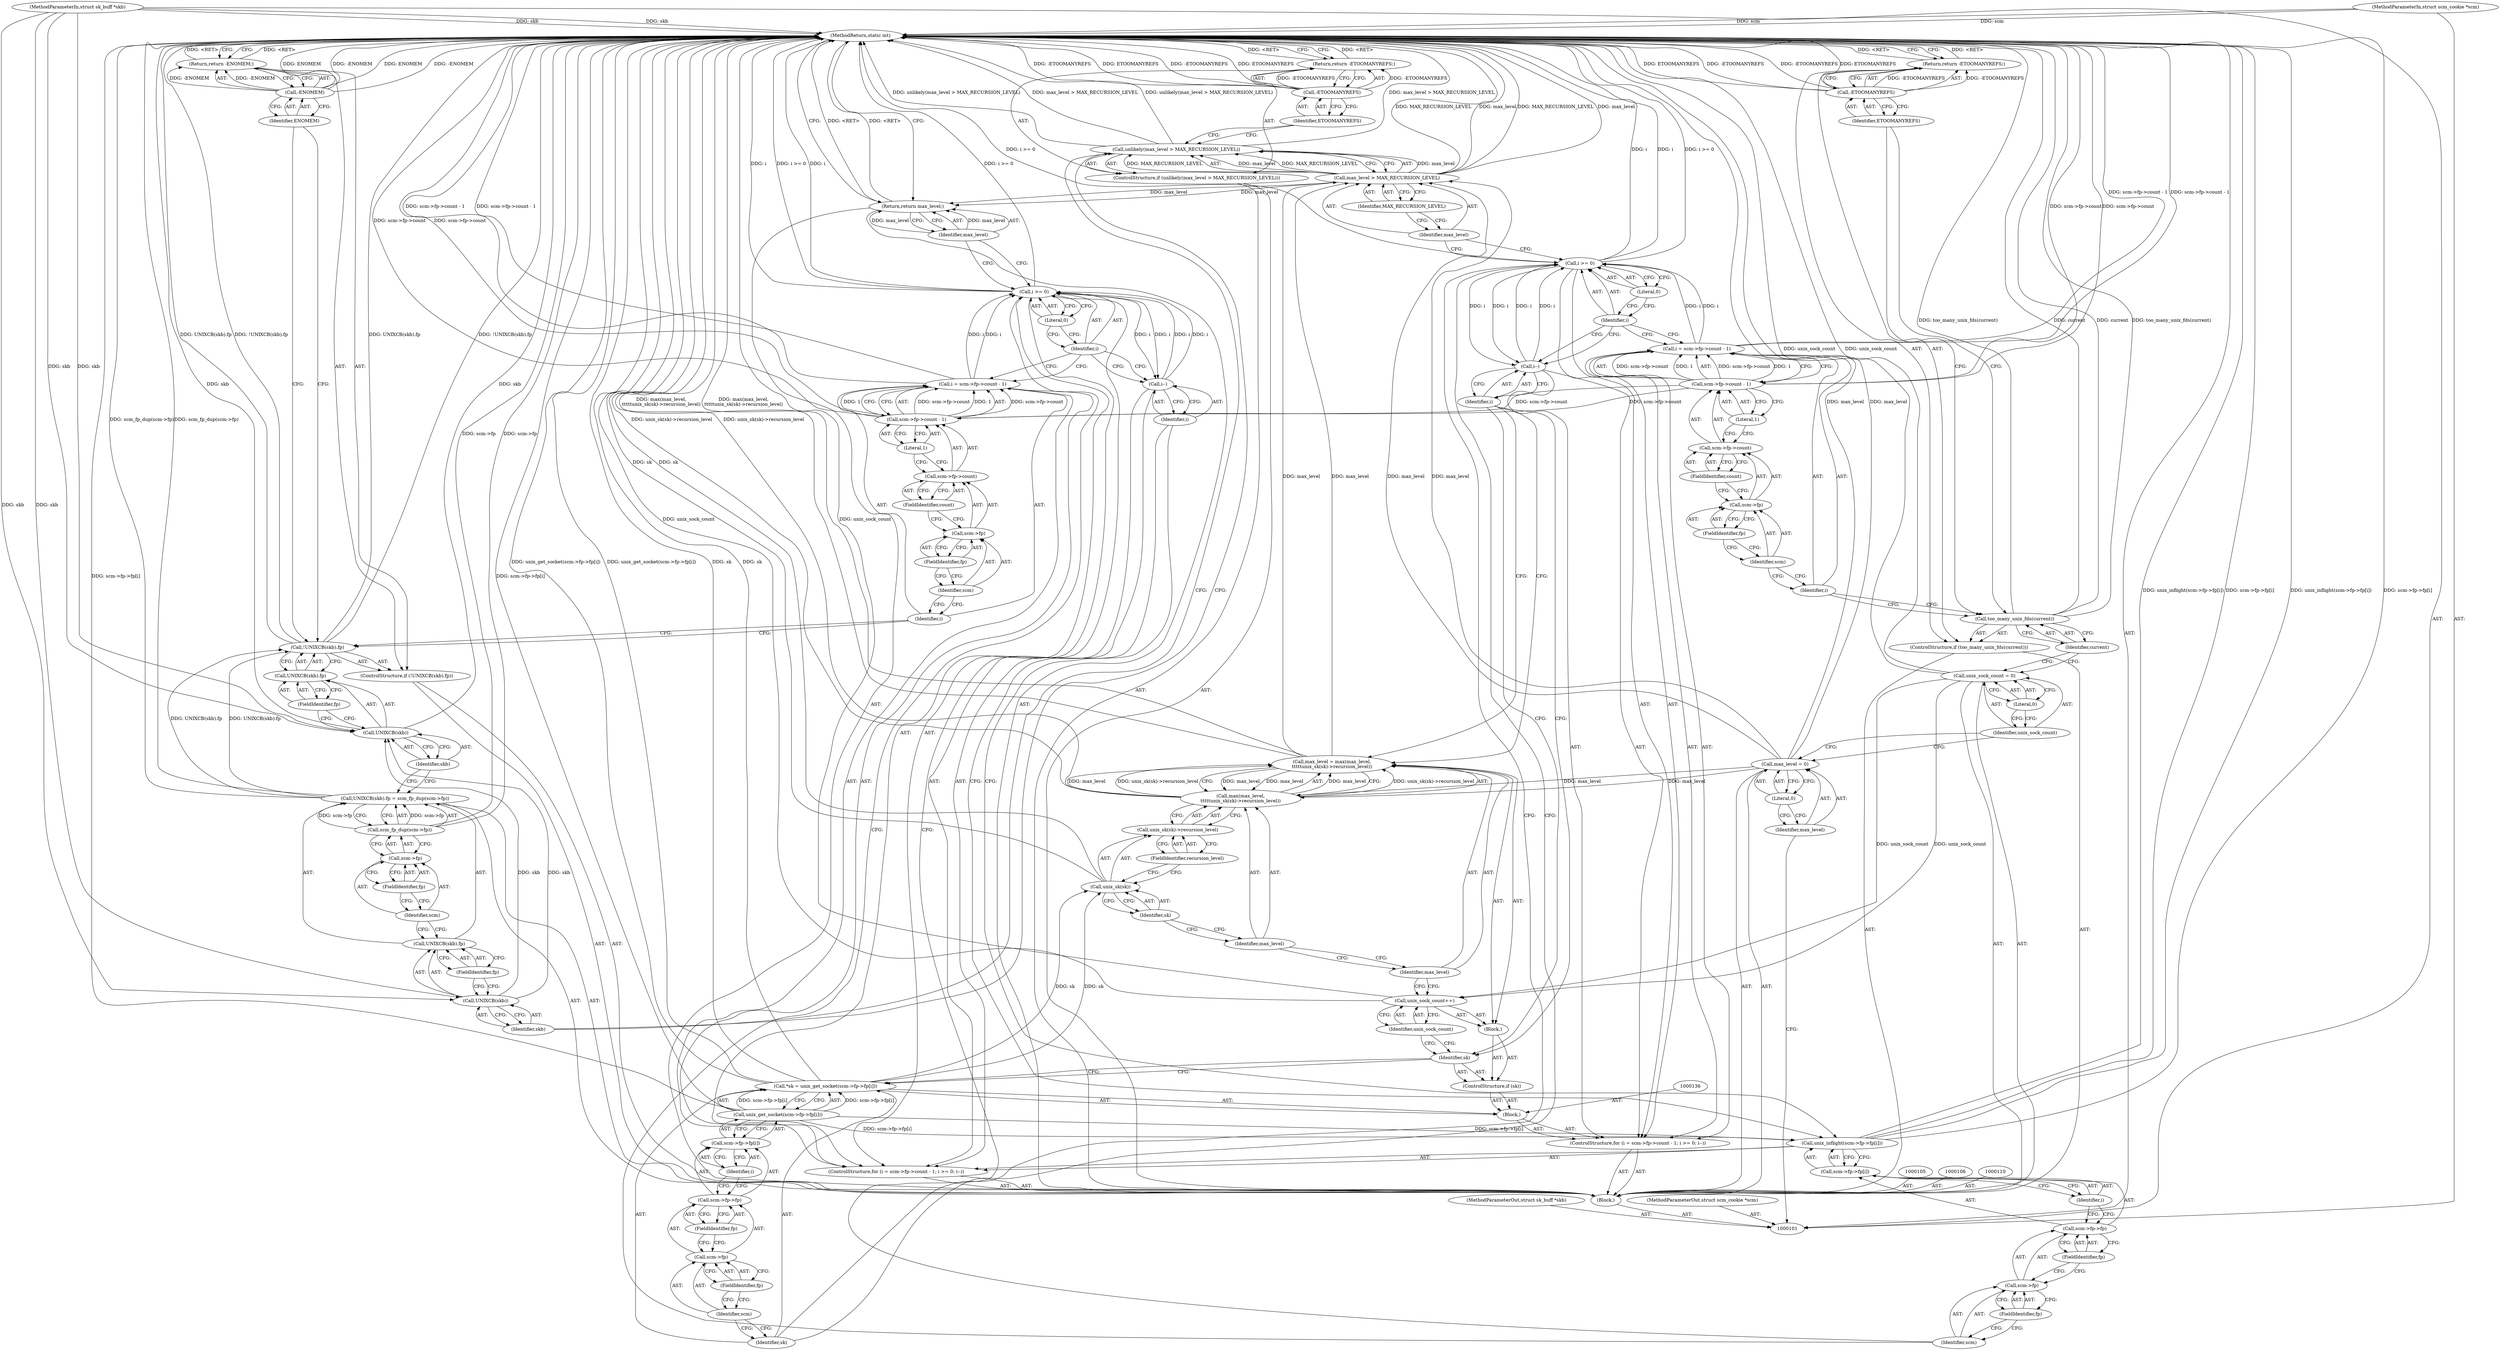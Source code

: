 digraph "0_linux_712f4aad406bb1ed67f3f98d04c044191f0ff593" {
"1000211" [label="(MethodReturn,static int)"];
"1000102" [label="(MethodParameterIn,struct scm_cookie *scm)"];
"1000305" [label="(MethodParameterOut,struct scm_cookie *scm)"];
"1000103" [label="(MethodParameterIn,struct sk_buff *skb)"];
"1000306" [label="(MethodParameterOut,struct sk_buff *skb)"];
"1000123" [label="(Call,scm->fp->count - 1)"];
"1000124" [label="(Call,scm->fp->count)"];
"1000125" [label="(Call,scm->fp)"];
"1000126" [label="(Identifier,scm)"];
"1000127" [label="(FieldIdentifier,fp)"];
"1000120" [label="(ControlStructure,for (i = scm->fp->count - 1; i >= 0; i--))"];
"1000128" [label="(FieldIdentifier,count)"];
"1000129" [label="(Literal,1)"];
"1000130" [label="(Call,i >= 0)"];
"1000131" [label="(Identifier,i)"];
"1000132" [label="(Literal,0)"];
"1000133" [label="(Call,i--)"];
"1000134" [label="(Identifier,i)"];
"1000121" [label="(Call,i = scm->fp->count - 1)"];
"1000122" [label="(Identifier,i)"];
"1000137" [label="(Call,*sk = unix_get_socket(scm->fp->fp[i]))"];
"1000138" [label="(Identifier,sk)"];
"1000139" [label="(Call,unix_get_socket(scm->fp->fp[i]))"];
"1000135" [label="(Block,)"];
"1000140" [label="(Call,scm->fp->fp[i])"];
"1000141" [label="(Call,scm->fp->fp)"];
"1000142" [label="(Call,scm->fp)"];
"1000143" [label="(Identifier,scm)"];
"1000144" [label="(FieldIdentifier,fp)"];
"1000145" [label="(FieldIdentifier,fp)"];
"1000146" [label="(Identifier,i)"];
"1000149" [label="(Block,)"];
"1000147" [label="(ControlStructure,if (sk))"];
"1000148" [label="(Identifier,sk)"];
"1000150" [label="(Call,unix_sock_count++)"];
"1000151" [label="(Identifier,unix_sock_count)"];
"1000154" [label="(Call,max(max_level,\n\t\t\t\t\tunix_sk(sk)->recursion_level))"];
"1000155" [label="(Identifier,max_level)"];
"1000152" [label="(Call,max_level = max(max_level,\n\t\t\t\t\tunix_sk(sk)->recursion_level))"];
"1000153" [label="(Identifier,max_level)"];
"1000158" [label="(Identifier,sk)"];
"1000159" [label="(FieldIdentifier,recursion_level)"];
"1000156" [label="(Call,unix_sk(sk)->recursion_level)"];
"1000157" [label="(Call,unix_sk(sk))"];
"1000160" [label="(ControlStructure,if (unlikely(max_level > MAX_RECURSION_LEVEL)))"];
"1000162" [label="(Call,max_level > MAX_RECURSION_LEVEL)"];
"1000163" [label="(Identifier,max_level)"];
"1000164" [label="(Identifier,MAX_RECURSION_LEVEL)"];
"1000161" [label="(Call,unlikely(max_level > MAX_RECURSION_LEVEL))"];
"1000104" [label="(Block,)"];
"1000167" [label="(Identifier,ETOOMANYREFS)"];
"1000165" [label="(Return,return -ETOOMANYREFS;)"];
"1000166" [label="(Call,-ETOOMANYREFS)"];
"1000168" [label="(Call,UNIXCB(skb).fp = scm_fp_dup(scm->fp))"];
"1000169" [label="(Call,UNIXCB(skb).fp)"];
"1000170" [label="(Call,UNIXCB(skb))"];
"1000172" [label="(FieldIdentifier,fp)"];
"1000173" [label="(Call,scm_fp_dup(scm->fp))"];
"1000174" [label="(Call,scm->fp)"];
"1000175" [label="(Identifier,scm)"];
"1000176" [label="(FieldIdentifier,fp)"];
"1000171" [label="(Identifier,skb)"];
"1000181" [label="(Identifier,skb)"];
"1000182" [label="(FieldIdentifier,fp)"];
"1000177" [label="(ControlStructure,if (!UNIXCB(skb).fp))"];
"1000178" [label="(Call,!UNIXCB(skb).fp)"];
"1000179" [label="(Call,UNIXCB(skb).fp)"];
"1000180" [label="(Call,UNIXCB(skb))"];
"1000184" [label="(Call,-ENOMEM)"];
"1000185" [label="(Identifier,ENOMEM)"];
"1000183" [label="(Return,return -ENOMEM;)"];
"1000186" [label="(ControlStructure,for (i = scm->fp->count - 1; i >= 0; i--))"];
"1000189" [label="(Call,scm->fp->count - 1)"];
"1000190" [label="(Call,scm->fp->count)"];
"1000191" [label="(Call,scm->fp)"];
"1000192" [label="(Identifier,scm)"];
"1000193" [label="(FieldIdentifier,fp)"];
"1000194" [label="(FieldIdentifier,count)"];
"1000195" [label="(Literal,1)"];
"1000196" [label="(Call,i >= 0)"];
"1000197" [label="(Identifier,i)"];
"1000198" [label="(Literal,0)"];
"1000199" [label="(Call,i--)"];
"1000200" [label="(Identifier,i)"];
"1000187" [label="(Call,i = scm->fp->count - 1)"];
"1000188" [label="(Identifier,i)"];
"1000202" [label="(Call,scm->fp->fp[i])"];
"1000203" [label="(Call,scm->fp->fp)"];
"1000204" [label="(Call,scm->fp)"];
"1000205" [label="(Identifier,scm)"];
"1000201" [label="(Call,unix_inflight(scm->fp->fp[i]))"];
"1000206" [label="(FieldIdentifier,fp)"];
"1000207" [label="(FieldIdentifier,fp)"];
"1000208" [label="(Identifier,i)"];
"1000209" [label="(Return,return max_level;)"];
"1000210" [label="(Identifier,max_level)"];
"1000107" [label="(Call,max_level = 0)"];
"1000108" [label="(Identifier,max_level)"];
"1000109" [label="(Literal,0)"];
"1000113" [label="(Literal,0)"];
"1000111" [label="(Call,unix_sock_count = 0)"];
"1000112" [label="(Identifier,unix_sock_count)"];
"1000114" [label="(ControlStructure,if (too_many_unix_fds(current)))"];
"1000116" [label="(Identifier,current)"];
"1000115" [label="(Call,too_many_unix_fds(current))"];
"1000119" [label="(Identifier,ETOOMANYREFS)"];
"1000117" [label="(Return,return -ETOOMANYREFS;)"];
"1000118" [label="(Call,-ETOOMANYREFS)"];
"1000211" -> "1000101"  [label="AST: "];
"1000211" -> "1000117"  [label="CFG: "];
"1000211" -> "1000165"  [label="CFG: "];
"1000211" -> "1000183"  [label="CFG: "];
"1000211" -> "1000209"  [label="CFG: "];
"1000165" -> "1000211"  [label="DDG: <RET>"];
"1000183" -> "1000211"  [label="DDG: <RET>"];
"1000178" -> "1000211"  [label="DDG: !UNIXCB(skb).fp"];
"1000178" -> "1000211"  [label="DDG: UNIXCB(skb).fp"];
"1000201" -> "1000211"  [label="DDG: unix_inflight(scm->fp->fp[i])"];
"1000201" -> "1000211"  [label="DDG: scm->fp->fp[i]"];
"1000107" -> "1000211"  [label="DDG: max_level"];
"1000184" -> "1000211"  [label="DDG: ENOMEM"];
"1000184" -> "1000211"  [label="DDG: -ENOMEM"];
"1000189" -> "1000211"  [label="DDG: scm->fp->count"];
"1000187" -> "1000211"  [label="DDG: scm->fp->count - 1"];
"1000180" -> "1000211"  [label="DDG: skb"];
"1000118" -> "1000211"  [label="DDG: -ETOOMANYREFS"];
"1000118" -> "1000211"  [label="DDG: ETOOMANYREFS"];
"1000152" -> "1000211"  [label="DDG: max(max_level,\n\t\t\t\t\tunix_sk(sk)->recursion_level)"];
"1000168" -> "1000211"  [label="DDG: scm_fp_dup(scm->fp)"];
"1000130" -> "1000211"  [label="DDG: i >= 0"];
"1000130" -> "1000211"  [label="DDG: i"];
"1000162" -> "1000211"  [label="DDG: MAX_RECURSION_LEVEL"];
"1000162" -> "1000211"  [label="DDG: max_level"];
"1000150" -> "1000211"  [label="DDG: unix_sock_count"];
"1000121" -> "1000211"  [label="DDG: scm->fp->count - 1"];
"1000137" -> "1000211"  [label="DDG: unix_get_socket(scm->fp->fp[i])"];
"1000137" -> "1000211"  [label="DDG: sk"];
"1000166" -> "1000211"  [label="DDG: -ETOOMANYREFS"];
"1000166" -> "1000211"  [label="DDG: ETOOMANYREFS"];
"1000139" -> "1000211"  [label="DDG: scm->fp->fp[i]"];
"1000157" -> "1000211"  [label="DDG: sk"];
"1000103" -> "1000211"  [label="DDG: skb"];
"1000115" -> "1000211"  [label="DDG: too_many_unix_fds(current)"];
"1000115" -> "1000211"  [label="DDG: current"];
"1000102" -> "1000211"  [label="DDG: scm"];
"1000111" -> "1000211"  [label="DDG: unix_sock_count"];
"1000196" -> "1000211"  [label="DDG: i"];
"1000196" -> "1000211"  [label="DDG: i >= 0"];
"1000154" -> "1000211"  [label="DDG: unix_sk(sk)->recursion_level"];
"1000161" -> "1000211"  [label="DDG: max_level > MAX_RECURSION_LEVEL"];
"1000161" -> "1000211"  [label="DDG: unlikely(max_level > MAX_RECURSION_LEVEL)"];
"1000173" -> "1000211"  [label="DDG: scm->fp"];
"1000123" -> "1000211"  [label="DDG: scm->fp->count"];
"1000209" -> "1000211"  [label="DDG: <RET>"];
"1000117" -> "1000211"  [label="DDG: <RET>"];
"1000102" -> "1000101"  [label="AST: "];
"1000102" -> "1000211"  [label="DDG: scm"];
"1000305" -> "1000101"  [label="AST: "];
"1000103" -> "1000101"  [label="AST: "];
"1000103" -> "1000211"  [label="DDG: skb"];
"1000103" -> "1000170"  [label="DDG: skb"];
"1000103" -> "1000180"  [label="DDG: skb"];
"1000306" -> "1000101"  [label="AST: "];
"1000123" -> "1000121"  [label="AST: "];
"1000123" -> "1000129"  [label="CFG: "];
"1000124" -> "1000123"  [label="AST: "];
"1000129" -> "1000123"  [label="AST: "];
"1000121" -> "1000123"  [label="CFG: "];
"1000123" -> "1000211"  [label="DDG: scm->fp->count"];
"1000123" -> "1000121"  [label="DDG: scm->fp->count"];
"1000123" -> "1000121"  [label="DDG: 1"];
"1000123" -> "1000189"  [label="DDG: scm->fp->count"];
"1000124" -> "1000123"  [label="AST: "];
"1000124" -> "1000128"  [label="CFG: "];
"1000125" -> "1000124"  [label="AST: "];
"1000128" -> "1000124"  [label="AST: "];
"1000129" -> "1000124"  [label="CFG: "];
"1000125" -> "1000124"  [label="AST: "];
"1000125" -> "1000127"  [label="CFG: "];
"1000126" -> "1000125"  [label="AST: "];
"1000127" -> "1000125"  [label="AST: "];
"1000128" -> "1000125"  [label="CFG: "];
"1000126" -> "1000125"  [label="AST: "];
"1000126" -> "1000122"  [label="CFG: "];
"1000127" -> "1000126"  [label="CFG: "];
"1000127" -> "1000125"  [label="AST: "];
"1000127" -> "1000126"  [label="CFG: "];
"1000125" -> "1000127"  [label="CFG: "];
"1000120" -> "1000104"  [label="AST: "];
"1000121" -> "1000120"  [label="AST: "];
"1000130" -> "1000120"  [label="AST: "];
"1000133" -> "1000120"  [label="AST: "];
"1000135" -> "1000120"  [label="AST: "];
"1000128" -> "1000124"  [label="AST: "];
"1000128" -> "1000125"  [label="CFG: "];
"1000124" -> "1000128"  [label="CFG: "];
"1000129" -> "1000123"  [label="AST: "];
"1000129" -> "1000124"  [label="CFG: "];
"1000123" -> "1000129"  [label="CFG: "];
"1000130" -> "1000120"  [label="AST: "];
"1000130" -> "1000132"  [label="CFG: "];
"1000131" -> "1000130"  [label="AST: "];
"1000132" -> "1000130"  [label="AST: "];
"1000138" -> "1000130"  [label="CFG: "];
"1000163" -> "1000130"  [label="CFG: "];
"1000130" -> "1000211"  [label="DDG: i >= 0"];
"1000130" -> "1000211"  [label="DDG: i"];
"1000133" -> "1000130"  [label="DDG: i"];
"1000121" -> "1000130"  [label="DDG: i"];
"1000130" -> "1000133"  [label="DDG: i"];
"1000131" -> "1000130"  [label="AST: "];
"1000131" -> "1000121"  [label="CFG: "];
"1000131" -> "1000133"  [label="CFG: "];
"1000132" -> "1000131"  [label="CFG: "];
"1000132" -> "1000130"  [label="AST: "];
"1000132" -> "1000131"  [label="CFG: "];
"1000130" -> "1000132"  [label="CFG: "];
"1000133" -> "1000120"  [label="AST: "];
"1000133" -> "1000134"  [label="CFG: "];
"1000134" -> "1000133"  [label="AST: "];
"1000131" -> "1000133"  [label="CFG: "];
"1000133" -> "1000130"  [label="DDG: i"];
"1000130" -> "1000133"  [label="DDG: i"];
"1000134" -> "1000133"  [label="AST: "];
"1000134" -> "1000152"  [label="CFG: "];
"1000134" -> "1000148"  [label="CFG: "];
"1000133" -> "1000134"  [label="CFG: "];
"1000121" -> "1000120"  [label="AST: "];
"1000121" -> "1000123"  [label="CFG: "];
"1000122" -> "1000121"  [label="AST: "];
"1000123" -> "1000121"  [label="AST: "];
"1000131" -> "1000121"  [label="CFG: "];
"1000121" -> "1000211"  [label="DDG: scm->fp->count - 1"];
"1000123" -> "1000121"  [label="DDG: scm->fp->count"];
"1000123" -> "1000121"  [label="DDG: 1"];
"1000121" -> "1000130"  [label="DDG: i"];
"1000122" -> "1000121"  [label="AST: "];
"1000122" -> "1000115"  [label="CFG: "];
"1000126" -> "1000122"  [label="CFG: "];
"1000137" -> "1000135"  [label="AST: "];
"1000137" -> "1000139"  [label="CFG: "];
"1000138" -> "1000137"  [label="AST: "];
"1000139" -> "1000137"  [label="AST: "];
"1000148" -> "1000137"  [label="CFG: "];
"1000137" -> "1000211"  [label="DDG: unix_get_socket(scm->fp->fp[i])"];
"1000137" -> "1000211"  [label="DDG: sk"];
"1000139" -> "1000137"  [label="DDG: scm->fp->fp[i]"];
"1000137" -> "1000157"  [label="DDG: sk"];
"1000138" -> "1000137"  [label="AST: "];
"1000138" -> "1000130"  [label="CFG: "];
"1000143" -> "1000138"  [label="CFG: "];
"1000139" -> "1000137"  [label="AST: "];
"1000139" -> "1000140"  [label="CFG: "];
"1000140" -> "1000139"  [label="AST: "];
"1000137" -> "1000139"  [label="CFG: "];
"1000139" -> "1000211"  [label="DDG: scm->fp->fp[i]"];
"1000139" -> "1000137"  [label="DDG: scm->fp->fp[i]"];
"1000139" -> "1000201"  [label="DDG: scm->fp->fp[i]"];
"1000135" -> "1000120"  [label="AST: "];
"1000136" -> "1000135"  [label="AST: "];
"1000137" -> "1000135"  [label="AST: "];
"1000147" -> "1000135"  [label="AST: "];
"1000140" -> "1000139"  [label="AST: "];
"1000140" -> "1000146"  [label="CFG: "];
"1000141" -> "1000140"  [label="AST: "];
"1000146" -> "1000140"  [label="AST: "];
"1000139" -> "1000140"  [label="CFG: "];
"1000141" -> "1000140"  [label="AST: "];
"1000141" -> "1000145"  [label="CFG: "];
"1000142" -> "1000141"  [label="AST: "];
"1000145" -> "1000141"  [label="AST: "];
"1000146" -> "1000141"  [label="CFG: "];
"1000142" -> "1000141"  [label="AST: "];
"1000142" -> "1000144"  [label="CFG: "];
"1000143" -> "1000142"  [label="AST: "];
"1000144" -> "1000142"  [label="AST: "];
"1000145" -> "1000142"  [label="CFG: "];
"1000143" -> "1000142"  [label="AST: "];
"1000143" -> "1000138"  [label="CFG: "];
"1000144" -> "1000143"  [label="CFG: "];
"1000144" -> "1000142"  [label="AST: "];
"1000144" -> "1000143"  [label="CFG: "];
"1000142" -> "1000144"  [label="CFG: "];
"1000145" -> "1000141"  [label="AST: "];
"1000145" -> "1000142"  [label="CFG: "];
"1000141" -> "1000145"  [label="CFG: "];
"1000146" -> "1000140"  [label="AST: "];
"1000146" -> "1000141"  [label="CFG: "];
"1000140" -> "1000146"  [label="CFG: "];
"1000149" -> "1000147"  [label="AST: "];
"1000150" -> "1000149"  [label="AST: "];
"1000152" -> "1000149"  [label="AST: "];
"1000147" -> "1000135"  [label="AST: "];
"1000148" -> "1000147"  [label="AST: "];
"1000149" -> "1000147"  [label="AST: "];
"1000148" -> "1000147"  [label="AST: "];
"1000148" -> "1000137"  [label="CFG: "];
"1000151" -> "1000148"  [label="CFG: "];
"1000134" -> "1000148"  [label="CFG: "];
"1000150" -> "1000149"  [label="AST: "];
"1000150" -> "1000151"  [label="CFG: "];
"1000151" -> "1000150"  [label="AST: "];
"1000153" -> "1000150"  [label="CFG: "];
"1000150" -> "1000211"  [label="DDG: unix_sock_count"];
"1000111" -> "1000150"  [label="DDG: unix_sock_count"];
"1000151" -> "1000150"  [label="AST: "];
"1000151" -> "1000148"  [label="CFG: "];
"1000150" -> "1000151"  [label="CFG: "];
"1000154" -> "1000152"  [label="AST: "];
"1000154" -> "1000156"  [label="CFG: "];
"1000155" -> "1000154"  [label="AST: "];
"1000156" -> "1000154"  [label="AST: "];
"1000152" -> "1000154"  [label="CFG: "];
"1000154" -> "1000211"  [label="DDG: unix_sk(sk)->recursion_level"];
"1000154" -> "1000152"  [label="DDG: max_level"];
"1000154" -> "1000152"  [label="DDG: unix_sk(sk)->recursion_level"];
"1000107" -> "1000154"  [label="DDG: max_level"];
"1000152" -> "1000154"  [label="DDG: max_level"];
"1000155" -> "1000154"  [label="AST: "];
"1000155" -> "1000153"  [label="CFG: "];
"1000158" -> "1000155"  [label="CFG: "];
"1000152" -> "1000149"  [label="AST: "];
"1000152" -> "1000154"  [label="CFG: "];
"1000153" -> "1000152"  [label="AST: "];
"1000154" -> "1000152"  [label="AST: "];
"1000134" -> "1000152"  [label="CFG: "];
"1000152" -> "1000211"  [label="DDG: max(max_level,\n\t\t\t\t\tunix_sk(sk)->recursion_level)"];
"1000154" -> "1000152"  [label="DDG: max_level"];
"1000154" -> "1000152"  [label="DDG: unix_sk(sk)->recursion_level"];
"1000152" -> "1000154"  [label="DDG: max_level"];
"1000152" -> "1000162"  [label="DDG: max_level"];
"1000153" -> "1000152"  [label="AST: "];
"1000153" -> "1000150"  [label="CFG: "];
"1000155" -> "1000153"  [label="CFG: "];
"1000158" -> "1000157"  [label="AST: "];
"1000158" -> "1000155"  [label="CFG: "];
"1000157" -> "1000158"  [label="CFG: "];
"1000159" -> "1000156"  [label="AST: "];
"1000159" -> "1000157"  [label="CFG: "];
"1000156" -> "1000159"  [label="CFG: "];
"1000156" -> "1000154"  [label="AST: "];
"1000156" -> "1000159"  [label="CFG: "];
"1000157" -> "1000156"  [label="AST: "];
"1000159" -> "1000156"  [label="AST: "];
"1000154" -> "1000156"  [label="CFG: "];
"1000157" -> "1000156"  [label="AST: "];
"1000157" -> "1000158"  [label="CFG: "];
"1000158" -> "1000157"  [label="AST: "];
"1000159" -> "1000157"  [label="CFG: "];
"1000157" -> "1000211"  [label="DDG: sk"];
"1000137" -> "1000157"  [label="DDG: sk"];
"1000160" -> "1000104"  [label="AST: "];
"1000161" -> "1000160"  [label="AST: "];
"1000165" -> "1000160"  [label="AST: "];
"1000162" -> "1000161"  [label="AST: "];
"1000162" -> "1000164"  [label="CFG: "];
"1000163" -> "1000162"  [label="AST: "];
"1000164" -> "1000162"  [label="AST: "];
"1000161" -> "1000162"  [label="CFG: "];
"1000162" -> "1000211"  [label="DDG: MAX_RECURSION_LEVEL"];
"1000162" -> "1000211"  [label="DDG: max_level"];
"1000162" -> "1000161"  [label="DDG: max_level"];
"1000162" -> "1000161"  [label="DDG: MAX_RECURSION_LEVEL"];
"1000107" -> "1000162"  [label="DDG: max_level"];
"1000152" -> "1000162"  [label="DDG: max_level"];
"1000162" -> "1000209"  [label="DDG: max_level"];
"1000163" -> "1000162"  [label="AST: "];
"1000163" -> "1000130"  [label="CFG: "];
"1000164" -> "1000163"  [label="CFG: "];
"1000164" -> "1000162"  [label="AST: "];
"1000164" -> "1000163"  [label="CFG: "];
"1000162" -> "1000164"  [label="CFG: "];
"1000161" -> "1000160"  [label="AST: "];
"1000161" -> "1000162"  [label="CFG: "];
"1000162" -> "1000161"  [label="AST: "];
"1000167" -> "1000161"  [label="CFG: "];
"1000171" -> "1000161"  [label="CFG: "];
"1000161" -> "1000211"  [label="DDG: max_level > MAX_RECURSION_LEVEL"];
"1000161" -> "1000211"  [label="DDG: unlikely(max_level > MAX_RECURSION_LEVEL)"];
"1000162" -> "1000161"  [label="DDG: max_level"];
"1000162" -> "1000161"  [label="DDG: MAX_RECURSION_LEVEL"];
"1000104" -> "1000101"  [label="AST: "];
"1000105" -> "1000104"  [label="AST: "];
"1000106" -> "1000104"  [label="AST: "];
"1000107" -> "1000104"  [label="AST: "];
"1000110" -> "1000104"  [label="AST: "];
"1000111" -> "1000104"  [label="AST: "];
"1000114" -> "1000104"  [label="AST: "];
"1000120" -> "1000104"  [label="AST: "];
"1000160" -> "1000104"  [label="AST: "];
"1000168" -> "1000104"  [label="AST: "];
"1000177" -> "1000104"  [label="AST: "];
"1000186" -> "1000104"  [label="AST: "];
"1000209" -> "1000104"  [label="AST: "];
"1000167" -> "1000166"  [label="AST: "];
"1000167" -> "1000161"  [label="CFG: "];
"1000166" -> "1000167"  [label="CFG: "];
"1000165" -> "1000160"  [label="AST: "];
"1000165" -> "1000166"  [label="CFG: "];
"1000166" -> "1000165"  [label="AST: "];
"1000211" -> "1000165"  [label="CFG: "];
"1000165" -> "1000211"  [label="DDG: <RET>"];
"1000166" -> "1000165"  [label="DDG: -ETOOMANYREFS"];
"1000166" -> "1000165"  [label="AST: "];
"1000166" -> "1000167"  [label="CFG: "];
"1000167" -> "1000166"  [label="AST: "];
"1000165" -> "1000166"  [label="CFG: "];
"1000166" -> "1000211"  [label="DDG: -ETOOMANYREFS"];
"1000166" -> "1000211"  [label="DDG: ETOOMANYREFS"];
"1000166" -> "1000165"  [label="DDG: -ETOOMANYREFS"];
"1000168" -> "1000104"  [label="AST: "];
"1000168" -> "1000173"  [label="CFG: "];
"1000169" -> "1000168"  [label="AST: "];
"1000173" -> "1000168"  [label="AST: "];
"1000181" -> "1000168"  [label="CFG: "];
"1000168" -> "1000211"  [label="DDG: scm_fp_dup(scm->fp)"];
"1000173" -> "1000168"  [label="DDG: scm->fp"];
"1000168" -> "1000178"  [label="DDG: UNIXCB(skb).fp"];
"1000169" -> "1000168"  [label="AST: "];
"1000169" -> "1000172"  [label="CFG: "];
"1000170" -> "1000169"  [label="AST: "];
"1000172" -> "1000169"  [label="AST: "];
"1000175" -> "1000169"  [label="CFG: "];
"1000170" -> "1000169"  [label="AST: "];
"1000170" -> "1000171"  [label="CFG: "];
"1000171" -> "1000170"  [label="AST: "];
"1000172" -> "1000170"  [label="CFG: "];
"1000103" -> "1000170"  [label="DDG: skb"];
"1000170" -> "1000180"  [label="DDG: skb"];
"1000172" -> "1000169"  [label="AST: "];
"1000172" -> "1000170"  [label="CFG: "];
"1000169" -> "1000172"  [label="CFG: "];
"1000173" -> "1000168"  [label="AST: "];
"1000173" -> "1000174"  [label="CFG: "];
"1000174" -> "1000173"  [label="AST: "];
"1000168" -> "1000173"  [label="CFG: "];
"1000173" -> "1000211"  [label="DDG: scm->fp"];
"1000173" -> "1000168"  [label="DDG: scm->fp"];
"1000174" -> "1000173"  [label="AST: "];
"1000174" -> "1000176"  [label="CFG: "];
"1000175" -> "1000174"  [label="AST: "];
"1000176" -> "1000174"  [label="AST: "];
"1000173" -> "1000174"  [label="CFG: "];
"1000175" -> "1000174"  [label="AST: "];
"1000175" -> "1000169"  [label="CFG: "];
"1000176" -> "1000175"  [label="CFG: "];
"1000176" -> "1000174"  [label="AST: "];
"1000176" -> "1000175"  [label="CFG: "];
"1000174" -> "1000176"  [label="CFG: "];
"1000171" -> "1000170"  [label="AST: "];
"1000171" -> "1000161"  [label="CFG: "];
"1000170" -> "1000171"  [label="CFG: "];
"1000181" -> "1000180"  [label="AST: "];
"1000181" -> "1000168"  [label="CFG: "];
"1000180" -> "1000181"  [label="CFG: "];
"1000182" -> "1000179"  [label="AST: "];
"1000182" -> "1000180"  [label="CFG: "];
"1000179" -> "1000182"  [label="CFG: "];
"1000177" -> "1000104"  [label="AST: "];
"1000178" -> "1000177"  [label="AST: "];
"1000183" -> "1000177"  [label="AST: "];
"1000178" -> "1000177"  [label="AST: "];
"1000178" -> "1000179"  [label="CFG: "];
"1000179" -> "1000178"  [label="AST: "];
"1000185" -> "1000178"  [label="CFG: "];
"1000188" -> "1000178"  [label="CFG: "];
"1000178" -> "1000211"  [label="DDG: !UNIXCB(skb).fp"];
"1000178" -> "1000211"  [label="DDG: UNIXCB(skb).fp"];
"1000168" -> "1000178"  [label="DDG: UNIXCB(skb).fp"];
"1000179" -> "1000178"  [label="AST: "];
"1000179" -> "1000182"  [label="CFG: "];
"1000180" -> "1000179"  [label="AST: "];
"1000182" -> "1000179"  [label="AST: "];
"1000178" -> "1000179"  [label="CFG: "];
"1000180" -> "1000179"  [label="AST: "];
"1000180" -> "1000181"  [label="CFG: "];
"1000181" -> "1000180"  [label="AST: "];
"1000182" -> "1000180"  [label="CFG: "];
"1000180" -> "1000211"  [label="DDG: skb"];
"1000170" -> "1000180"  [label="DDG: skb"];
"1000103" -> "1000180"  [label="DDG: skb"];
"1000184" -> "1000183"  [label="AST: "];
"1000184" -> "1000185"  [label="CFG: "];
"1000185" -> "1000184"  [label="AST: "];
"1000183" -> "1000184"  [label="CFG: "];
"1000184" -> "1000211"  [label="DDG: ENOMEM"];
"1000184" -> "1000211"  [label="DDG: -ENOMEM"];
"1000184" -> "1000183"  [label="DDG: -ENOMEM"];
"1000185" -> "1000184"  [label="AST: "];
"1000185" -> "1000178"  [label="CFG: "];
"1000184" -> "1000185"  [label="CFG: "];
"1000183" -> "1000177"  [label="AST: "];
"1000183" -> "1000184"  [label="CFG: "];
"1000184" -> "1000183"  [label="AST: "];
"1000211" -> "1000183"  [label="CFG: "];
"1000183" -> "1000211"  [label="DDG: <RET>"];
"1000184" -> "1000183"  [label="DDG: -ENOMEM"];
"1000186" -> "1000104"  [label="AST: "];
"1000187" -> "1000186"  [label="AST: "];
"1000196" -> "1000186"  [label="AST: "];
"1000199" -> "1000186"  [label="AST: "];
"1000201" -> "1000186"  [label="AST: "];
"1000189" -> "1000187"  [label="AST: "];
"1000189" -> "1000195"  [label="CFG: "];
"1000190" -> "1000189"  [label="AST: "];
"1000195" -> "1000189"  [label="AST: "];
"1000187" -> "1000189"  [label="CFG: "];
"1000189" -> "1000211"  [label="DDG: scm->fp->count"];
"1000189" -> "1000187"  [label="DDG: scm->fp->count"];
"1000189" -> "1000187"  [label="DDG: 1"];
"1000123" -> "1000189"  [label="DDG: scm->fp->count"];
"1000190" -> "1000189"  [label="AST: "];
"1000190" -> "1000194"  [label="CFG: "];
"1000191" -> "1000190"  [label="AST: "];
"1000194" -> "1000190"  [label="AST: "];
"1000195" -> "1000190"  [label="CFG: "];
"1000191" -> "1000190"  [label="AST: "];
"1000191" -> "1000193"  [label="CFG: "];
"1000192" -> "1000191"  [label="AST: "];
"1000193" -> "1000191"  [label="AST: "];
"1000194" -> "1000191"  [label="CFG: "];
"1000192" -> "1000191"  [label="AST: "];
"1000192" -> "1000188"  [label="CFG: "];
"1000193" -> "1000192"  [label="CFG: "];
"1000193" -> "1000191"  [label="AST: "];
"1000193" -> "1000192"  [label="CFG: "];
"1000191" -> "1000193"  [label="CFG: "];
"1000194" -> "1000190"  [label="AST: "];
"1000194" -> "1000191"  [label="CFG: "];
"1000190" -> "1000194"  [label="CFG: "];
"1000195" -> "1000189"  [label="AST: "];
"1000195" -> "1000190"  [label="CFG: "];
"1000189" -> "1000195"  [label="CFG: "];
"1000196" -> "1000186"  [label="AST: "];
"1000196" -> "1000198"  [label="CFG: "];
"1000197" -> "1000196"  [label="AST: "];
"1000198" -> "1000196"  [label="AST: "];
"1000205" -> "1000196"  [label="CFG: "];
"1000210" -> "1000196"  [label="CFG: "];
"1000196" -> "1000211"  [label="DDG: i"];
"1000196" -> "1000211"  [label="DDG: i >= 0"];
"1000187" -> "1000196"  [label="DDG: i"];
"1000199" -> "1000196"  [label="DDG: i"];
"1000196" -> "1000199"  [label="DDG: i"];
"1000197" -> "1000196"  [label="AST: "];
"1000197" -> "1000187"  [label="CFG: "];
"1000197" -> "1000199"  [label="CFG: "];
"1000198" -> "1000197"  [label="CFG: "];
"1000198" -> "1000196"  [label="AST: "];
"1000198" -> "1000197"  [label="CFG: "];
"1000196" -> "1000198"  [label="CFG: "];
"1000199" -> "1000186"  [label="AST: "];
"1000199" -> "1000200"  [label="CFG: "];
"1000200" -> "1000199"  [label="AST: "];
"1000197" -> "1000199"  [label="CFG: "];
"1000199" -> "1000196"  [label="DDG: i"];
"1000196" -> "1000199"  [label="DDG: i"];
"1000200" -> "1000199"  [label="AST: "];
"1000200" -> "1000201"  [label="CFG: "];
"1000199" -> "1000200"  [label="CFG: "];
"1000187" -> "1000186"  [label="AST: "];
"1000187" -> "1000189"  [label="CFG: "];
"1000188" -> "1000187"  [label="AST: "];
"1000189" -> "1000187"  [label="AST: "];
"1000197" -> "1000187"  [label="CFG: "];
"1000187" -> "1000211"  [label="DDG: scm->fp->count - 1"];
"1000189" -> "1000187"  [label="DDG: scm->fp->count"];
"1000189" -> "1000187"  [label="DDG: 1"];
"1000187" -> "1000196"  [label="DDG: i"];
"1000188" -> "1000187"  [label="AST: "];
"1000188" -> "1000178"  [label="CFG: "];
"1000192" -> "1000188"  [label="CFG: "];
"1000202" -> "1000201"  [label="AST: "];
"1000202" -> "1000208"  [label="CFG: "];
"1000203" -> "1000202"  [label="AST: "];
"1000208" -> "1000202"  [label="AST: "];
"1000201" -> "1000202"  [label="CFG: "];
"1000203" -> "1000202"  [label="AST: "];
"1000203" -> "1000207"  [label="CFG: "];
"1000204" -> "1000203"  [label="AST: "];
"1000207" -> "1000203"  [label="AST: "];
"1000208" -> "1000203"  [label="CFG: "];
"1000204" -> "1000203"  [label="AST: "];
"1000204" -> "1000206"  [label="CFG: "];
"1000205" -> "1000204"  [label="AST: "];
"1000206" -> "1000204"  [label="AST: "];
"1000207" -> "1000204"  [label="CFG: "];
"1000205" -> "1000204"  [label="AST: "];
"1000205" -> "1000196"  [label="CFG: "];
"1000206" -> "1000205"  [label="CFG: "];
"1000201" -> "1000186"  [label="AST: "];
"1000201" -> "1000202"  [label="CFG: "];
"1000202" -> "1000201"  [label="AST: "];
"1000200" -> "1000201"  [label="CFG: "];
"1000201" -> "1000211"  [label="DDG: unix_inflight(scm->fp->fp[i])"];
"1000201" -> "1000211"  [label="DDG: scm->fp->fp[i]"];
"1000139" -> "1000201"  [label="DDG: scm->fp->fp[i]"];
"1000206" -> "1000204"  [label="AST: "];
"1000206" -> "1000205"  [label="CFG: "];
"1000204" -> "1000206"  [label="CFG: "];
"1000207" -> "1000203"  [label="AST: "];
"1000207" -> "1000204"  [label="CFG: "];
"1000203" -> "1000207"  [label="CFG: "];
"1000208" -> "1000202"  [label="AST: "];
"1000208" -> "1000203"  [label="CFG: "];
"1000202" -> "1000208"  [label="CFG: "];
"1000209" -> "1000104"  [label="AST: "];
"1000209" -> "1000210"  [label="CFG: "];
"1000210" -> "1000209"  [label="AST: "];
"1000211" -> "1000209"  [label="CFG: "];
"1000209" -> "1000211"  [label="DDG: <RET>"];
"1000210" -> "1000209"  [label="DDG: max_level"];
"1000162" -> "1000209"  [label="DDG: max_level"];
"1000210" -> "1000209"  [label="AST: "];
"1000210" -> "1000196"  [label="CFG: "];
"1000209" -> "1000210"  [label="CFG: "];
"1000210" -> "1000209"  [label="DDG: max_level"];
"1000107" -> "1000104"  [label="AST: "];
"1000107" -> "1000109"  [label="CFG: "];
"1000108" -> "1000107"  [label="AST: "];
"1000109" -> "1000107"  [label="AST: "];
"1000112" -> "1000107"  [label="CFG: "];
"1000107" -> "1000211"  [label="DDG: max_level"];
"1000107" -> "1000154"  [label="DDG: max_level"];
"1000107" -> "1000162"  [label="DDG: max_level"];
"1000108" -> "1000107"  [label="AST: "];
"1000108" -> "1000101"  [label="CFG: "];
"1000109" -> "1000108"  [label="CFG: "];
"1000109" -> "1000107"  [label="AST: "];
"1000109" -> "1000108"  [label="CFG: "];
"1000107" -> "1000109"  [label="CFG: "];
"1000113" -> "1000111"  [label="AST: "];
"1000113" -> "1000112"  [label="CFG: "];
"1000111" -> "1000113"  [label="CFG: "];
"1000111" -> "1000104"  [label="AST: "];
"1000111" -> "1000113"  [label="CFG: "];
"1000112" -> "1000111"  [label="AST: "];
"1000113" -> "1000111"  [label="AST: "];
"1000116" -> "1000111"  [label="CFG: "];
"1000111" -> "1000211"  [label="DDG: unix_sock_count"];
"1000111" -> "1000150"  [label="DDG: unix_sock_count"];
"1000112" -> "1000111"  [label="AST: "];
"1000112" -> "1000107"  [label="CFG: "];
"1000113" -> "1000112"  [label="CFG: "];
"1000114" -> "1000104"  [label="AST: "];
"1000115" -> "1000114"  [label="AST: "];
"1000117" -> "1000114"  [label="AST: "];
"1000116" -> "1000115"  [label="AST: "];
"1000116" -> "1000111"  [label="CFG: "];
"1000115" -> "1000116"  [label="CFG: "];
"1000115" -> "1000114"  [label="AST: "];
"1000115" -> "1000116"  [label="CFG: "];
"1000116" -> "1000115"  [label="AST: "];
"1000119" -> "1000115"  [label="CFG: "];
"1000122" -> "1000115"  [label="CFG: "];
"1000115" -> "1000211"  [label="DDG: too_many_unix_fds(current)"];
"1000115" -> "1000211"  [label="DDG: current"];
"1000119" -> "1000118"  [label="AST: "];
"1000119" -> "1000115"  [label="CFG: "];
"1000118" -> "1000119"  [label="CFG: "];
"1000117" -> "1000114"  [label="AST: "];
"1000117" -> "1000118"  [label="CFG: "];
"1000118" -> "1000117"  [label="AST: "];
"1000211" -> "1000117"  [label="CFG: "];
"1000117" -> "1000211"  [label="DDG: <RET>"];
"1000118" -> "1000117"  [label="DDG: -ETOOMANYREFS"];
"1000118" -> "1000117"  [label="AST: "];
"1000118" -> "1000119"  [label="CFG: "];
"1000119" -> "1000118"  [label="AST: "];
"1000117" -> "1000118"  [label="CFG: "];
"1000118" -> "1000211"  [label="DDG: -ETOOMANYREFS"];
"1000118" -> "1000211"  [label="DDG: ETOOMANYREFS"];
"1000118" -> "1000117"  [label="DDG: -ETOOMANYREFS"];
}
